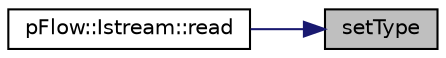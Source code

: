 digraph "setType"
{
 // LATEX_PDF_SIZE
  edge [fontname="Helvetica",fontsize="10",labelfontname="Helvetica",labelfontsize="10"];
  node [fontname="Helvetica",fontsize="10",shape=record];
  rankdir="RL";
  Node1 [label="setType",height=0.2,width=0.4,color="black", fillcolor="grey75", style="filled", fontcolor="black",tooltip="Change the token type, for similar types."];
  Node1 -> Node2 [dir="back",color="midnightblue",fontsize="10",style="solid",fontname="Helvetica"];
  Node2 [label="pFlow::Istream::read",height=0.2,width=0.4,color="black", fillcolor="white", style="filled",URL="$classpFlow_1_1Istream.html#a2927b1d2adfb79cfbe30374f02109ac5",tooltip="Return next token from stream."];
}
